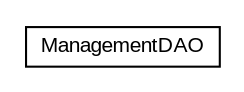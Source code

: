 #!/usr/local/bin/dot
#
# Class diagram 
# Generated by UMLGraph version R5_6 (http://www.umlgraph.org/)
#

digraph G {
	edge [fontname="arial",fontsize=10,labelfontname="arial",labelfontsize=10];
	node [fontname="arial",fontsize=10,shape=plaintext];
	nodesep=0.25;
	ranksep=0.5;
	// spring.jdbc.dao.ManagementDAO
	c6724 [label=<<table title="spring.jdbc.dao.ManagementDAO" border="0" cellborder="1" cellspacing="0" cellpadding="2" port="p" href="./ManagementDAO.html">
		<tr><td><table border="0" cellspacing="0" cellpadding="1">
<tr><td align="center" balign="center"> ManagementDAO </td></tr>
		</table></td></tr>
		</table>>, URL="./ManagementDAO.html", fontname="arial", fontcolor="black", fontsize=10.0];
}

